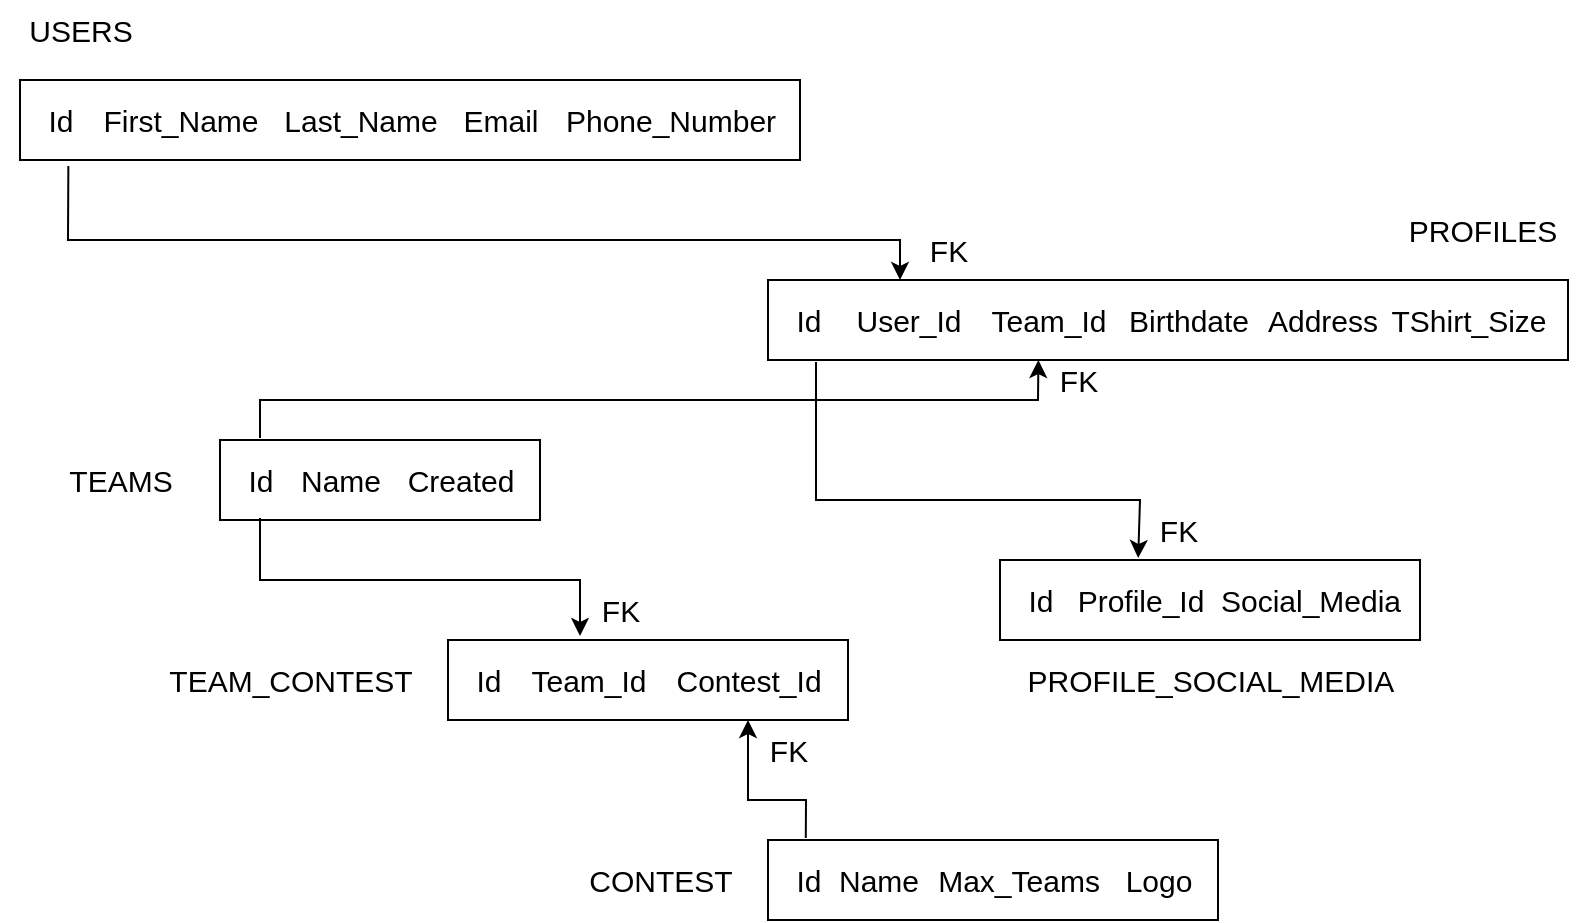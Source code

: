 <mxfile version="23.0.2" type="github">
  <diagram id="prtHgNgQTEPvFCAcTncT" name="Page-1">
    <mxGraphModel dx="954" dy="640" grid="1" gridSize="10" guides="1" tooltips="1" connect="1" arrows="1" fold="1" page="1" pageScale="1" pageWidth="827" pageHeight="1169" math="0" shadow="0">
      <root>
        <mxCell id="0" />
        <mxCell id="1" parent="0" />
        <mxCell id="-N5xLN-znwFIy5SRn2DN-1" value="" style="rounded=0;whiteSpace=wrap;html=1;" vertex="1" parent="1">
          <mxGeometry x="40" y="130" width="390" height="40" as="geometry" />
        </mxCell>
        <mxCell id="-N5xLN-znwFIy5SRn2DN-2" value="Id" style="text;html=1;align=center;verticalAlign=middle;resizable=0;points=[];autosize=1;strokeColor=none;fillColor=none;fontSize=15;" vertex="1" parent="1">
          <mxGeometry x="40" y="135" width="40" height="30" as="geometry" />
        </mxCell>
        <mxCell id="-N5xLN-znwFIy5SRn2DN-4" value="First_Name" style="text;html=1;align=center;verticalAlign=middle;resizable=0;points=[];autosize=1;strokeColor=none;fillColor=none;fontSize=15;" vertex="1" parent="1">
          <mxGeometry x="70" y="135" width="100" height="30" as="geometry" />
        </mxCell>
        <mxCell id="-N5xLN-znwFIy5SRn2DN-5" value="Last_Name" style="text;html=1;align=center;verticalAlign=middle;resizable=0;points=[];autosize=1;strokeColor=none;fillColor=none;fontSize=15;" vertex="1" parent="1">
          <mxGeometry x="160" y="135" width="100" height="30" as="geometry" />
        </mxCell>
        <mxCell id="-N5xLN-znwFIy5SRn2DN-6" value="Email" style="text;html=1;align=center;verticalAlign=middle;resizable=0;points=[];autosize=1;strokeColor=none;fillColor=none;fontSize=15;" vertex="1" parent="1">
          <mxGeometry x="250" y="135" width="60" height="30" as="geometry" />
        </mxCell>
        <mxCell id="-N5xLN-znwFIy5SRn2DN-7" value="Phone_Number" style="text;html=1;align=center;verticalAlign=middle;resizable=0;points=[];autosize=1;strokeColor=none;fillColor=none;fontSize=15;" vertex="1" parent="1">
          <mxGeometry x="300" y="135" width="130" height="30" as="geometry" />
        </mxCell>
        <mxCell id="-N5xLN-znwFIy5SRn2DN-9" value="" style="rounded=0;whiteSpace=wrap;html=1;" vertex="1" parent="1">
          <mxGeometry x="530" y="370" width="210" height="40" as="geometry" />
        </mxCell>
        <mxCell id="-N5xLN-znwFIy5SRn2DN-10" value="" style="rounded=0;whiteSpace=wrap;html=1;" vertex="1" parent="1">
          <mxGeometry x="140" y="310" width="160" height="40" as="geometry" />
        </mxCell>
        <mxCell id="-N5xLN-znwFIy5SRn2DN-11" value="" style="rounded=0;whiteSpace=wrap;html=1;" vertex="1" parent="1">
          <mxGeometry x="414" y="510" width="225" height="40" as="geometry" />
        </mxCell>
        <mxCell id="-N5xLN-znwFIy5SRn2DN-12" value="" style="rounded=0;whiteSpace=wrap;html=1;" vertex="1" parent="1">
          <mxGeometry x="414" y="230" width="400" height="40" as="geometry" />
        </mxCell>
        <mxCell id="-N5xLN-znwFIy5SRn2DN-13" value="" style="rounded=0;whiteSpace=wrap;html=1;" vertex="1" parent="1">
          <mxGeometry x="254" y="410" width="200" height="40" as="geometry" />
        </mxCell>
        <mxCell id="-N5xLN-znwFIy5SRn2DN-15" value="Id" style="text;html=1;align=center;verticalAlign=middle;resizable=0;points=[];autosize=1;strokeColor=none;fillColor=none;fontSize=15;" vertex="1" parent="1">
          <mxGeometry x="414" y="235" width="40" height="30" as="geometry" />
        </mxCell>
        <mxCell id="-N5xLN-znwFIy5SRn2DN-17" value="User_Id" style="text;html=1;align=center;verticalAlign=middle;resizable=0;points=[];autosize=1;strokeColor=none;fillColor=none;fontSize=15;" vertex="1" parent="1">
          <mxGeometry x="444" y="235" width="80" height="30" as="geometry" />
        </mxCell>
        <mxCell id="-N5xLN-znwFIy5SRn2DN-18" value="Team_Id" style="text;html=1;align=center;verticalAlign=middle;resizable=0;points=[];autosize=1;strokeColor=none;fillColor=none;fontSize=15;" vertex="1" parent="1">
          <mxGeometry x="514" y="235" width="80" height="30" as="geometry" />
        </mxCell>
        <mxCell id="-N5xLN-znwFIy5SRn2DN-19" value="Birthdate" style="text;html=1;align=center;verticalAlign=middle;resizable=0;points=[];autosize=1;strokeColor=none;fillColor=none;fontSize=15;" vertex="1" parent="1">
          <mxGeometry x="584" y="235" width="80" height="30" as="geometry" />
        </mxCell>
        <mxCell id="-N5xLN-znwFIy5SRn2DN-20" value="Address" style="text;html=1;align=center;verticalAlign=middle;resizable=0;points=[];autosize=1;strokeColor=none;fillColor=none;fontSize=15;" vertex="1" parent="1">
          <mxGeometry x="651" y="235" width="80" height="30" as="geometry" />
        </mxCell>
        <mxCell id="-N5xLN-znwFIy5SRn2DN-21" value="TShirt_Size" style="text;html=1;align=center;verticalAlign=middle;resizable=0;points=[];autosize=1;strokeColor=none;fillColor=none;fontSize=15;" vertex="1" parent="1">
          <mxGeometry x="714" y="235" width="100" height="30" as="geometry" />
        </mxCell>
        <mxCell id="-N5xLN-znwFIy5SRn2DN-22" value="Id" style="text;html=1;align=center;verticalAlign=middle;resizable=0;points=[];autosize=1;strokeColor=none;fillColor=none;fontSize=15;" vertex="1" parent="1">
          <mxGeometry x="530" y="375" width="40" height="30" as="geometry" />
        </mxCell>
        <mxCell id="-N5xLN-znwFIy5SRn2DN-23" value="Profile_Id" style="text;html=1;align=center;verticalAlign=middle;resizable=0;points=[];autosize=1;strokeColor=none;fillColor=none;fontSize=15;" vertex="1" parent="1">
          <mxGeometry x="555" y="375" width="90" height="30" as="geometry" />
        </mxCell>
        <mxCell id="-N5xLN-znwFIy5SRn2DN-24" value="Social_Media" style="text;html=1;align=center;verticalAlign=middle;resizable=0;points=[];autosize=1;strokeColor=none;fillColor=none;fontSize=15;" vertex="1" parent="1">
          <mxGeometry x="630" y="375" width="110" height="30" as="geometry" />
        </mxCell>
        <mxCell id="-N5xLN-znwFIy5SRn2DN-25" value="Id" style="text;html=1;align=center;verticalAlign=middle;resizable=0;points=[];autosize=1;strokeColor=none;fillColor=none;fontSize=15;" vertex="1" parent="1">
          <mxGeometry x="140" y="315" width="40" height="30" as="geometry" />
        </mxCell>
        <mxCell id="-N5xLN-znwFIy5SRn2DN-26" value="Name" style="text;html=1;align=center;verticalAlign=middle;resizable=0;points=[];autosize=1;strokeColor=none;fillColor=none;fontSize=15;" vertex="1" parent="1">
          <mxGeometry x="170" y="315" width="60" height="30" as="geometry" />
        </mxCell>
        <mxCell id="-N5xLN-znwFIy5SRn2DN-27" value="Created" style="text;html=1;align=center;verticalAlign=middle;resizable=0;points=[];autosize=1;strokeColor=none;fillColor=none;fontSize=15;" vertex="1" parent="1">
          <mxGeometry x="220" y="315" width="80" height="30" as="geometry" />
        </mxCell>
        <mxCell id="-N5xLN-znwFIy5SRn2DN-28" value="Id" style="text;html=1;align=center;verticalAlign=middle;resizable=0;points=[];autosize=1;strokeColor=none;fillColor=none;fontSize=15;" vertex="1" parent="1">
          <mxGeometry x="254" y="415" width="40" height="30" as="geometry" />
        </mxCell>
        <mxCell id="-N5xLN-znwFIy5SRn2DN-29" value="Team_Id" style="text;html=1;align=center;verticalAlign=middle;resizable=0;points=[];autosize=1;strokeColor=none;fillColor=none;fontSize=15;" vertex="1" parent="1">
          <mxGeometry x="284" y="415" width="80" height="30" as="geometry" />
        </mxCell>
        <mxCell id="-N5xLN-znwFIy5SRn2DN-30" value="Contest_Id" style="text;html=1;align=center;verticalAlign=middle;resizable=0;points=[];autosize=1;strokeColor=none;fillColor=none;fontSize=15;" vertex="1" parent="1">
          <mxGeometry x="354" y="415" width="100" height="30" as="geometry" />
        </mxCell>
        <mxCell id="-N5xLN-znwFIy5SRn2DN-31" value="Id" style="text;html=1;align=center;verticalAlign=middle;resizable=0;points=[];autosize=1;strokeColor=none;fillColor=none;fontSize=15;" vertex="1" parent="1">
          <mxGeometry x="414" y="515" width="40" height="30" as="geometry" />
        </mxCell>
        <mxCell id="-N5xLN-znwFIy5SRn2DN-32" value="Name" style="text;html=1;align=center;verticalAlign=middle;resizable=0;points=[];autosize=1;strokeColor=none;fillColor=none;fontSize=15;" vertex="1" parent="1">
          <mxGeometry x="439" y="515" width="60" height="30" as="geometry" />
        </mxCell>
        <mxCell id="-N5xLN-znwFIy5SRn2DN-33" value="Max_Teams" style="text;html=1;align=center;verticalAlign=middle;resizable=0;points=[];autosize=1;strokeColor=none;fillColor=none;fontSize=15;" vertex="1" parent="1">
          <mxGeometry x="489" y="515" width="100" height="30" as="geometry" />
        </mxCell>
        <mxCell id="-N5xLN-znwFIy5SRn2DN-34" value="Logo" style="text;html=1;align=center;verticalAlign=middle;resizable=0;points=[];autosize=1;strokeColor=none;fillColor=none;fontSize=15;" vertex="1" parent="1">
          <mxGeometry x="579" y="515" width="60" height="30" as="geometry" />
        </mxCell>
        <mxCell id="-N5xLN-znwFIy5SRn2DN-38" value="" style="endArrow=classic;html=1;rounded=0;entryX=0.062;entryY=1.075;entryDx=0;entryDy=0;entryPerimeter=0;exitX=0.062;exitY=1.075;exitDx=0;exitDy=0;exitPerimeter=0;" edge="1" parent="1" source="-N5xLN-znwFIy5SRn2DN-1">
          <mxGeometry width="50" height="50" relative="1" as="geometry">
            <mxPoint x="500" y="160" as="sourcePoint" />
            <mxPoint x="480" y="230" as="targetPoint" />
            <Array as="points">
              <mxPoint x="64" y="210" />
              <mxPoint x="480" y="210" />
            </Array>
          </mxGeometry>
        </mxCell>
        <mxCell id="-N5xLN-znwFIy5SRn2DN-39" value="" style="endArrow=classic;html=1;rounded=0;entryX=0.338;entryY=1;entryDx=0;entryDy=0;entryPerimeter=0;exitX=0.125;exitY=-0.025;exitDx=0;exitDy=0;exitPerimeter=0;" edge="1" parent="1" source="-N5xLN-znwFIy5SRn2DN-10" target="-N5xLN-znwFIy5SRn2DN-12">
          <mxGeometry width="50" height="50" relative="1" as="geometry">
            <mxPoint x="240" y="280" as="sourcePoint" />
            <mxPoint x="550" y="280" as="targetPoint" />
            <Array as="points">
              <mxPoint x="160" y="290" />
              <mxPoint x="260" y="290" />
              <mxPoint x="360" y="290" />
              <mxPoint x="460" y="290" />
              <mxPoint x="549" y="290" />
            </Array>
          </mxGeometry>
        </mxCell>
        <mxCell id="-N5xLN-znwFIy5SRn2DN-40" value="" style="endArrow=classic;html=1;rounded=0;exitX=0.125;exitY=0.975;exitDx=0;exitDy=0;exitPerimeter=0;entryX=0.33;entryY=-0.05;entryDx=0;entryDy=0;entryPerimeter=0;" edge="1" parent="1" source="-N5xLN-znwFIy5SRn2DN-10" target="-N5xLN-znwFIy5SRn2DN-13">
          <mxGeometry width="50" height="50" relative="1" as="geometry">
            <mxPoint x="370" y="350" as="sourcePoint" />
            <mxPoint x="320" y="400" as="targetPoint" />
            <Array as="points">
              <mxPoint x="160" y="380" />
              <mxPoint x="320" y="380" />
            </Array>
          </mxGeometry>
        </mxCell>
        <mxCell id="-N5xLN-znwFIy5SRn2DN-42" value="" style="endArrow=classic;html=1;rounded=0;exitX=0.084;exitY=-0.025;exitDx=0;exitDy=0;exitPerimeter=0;entryX=0.75;entryY=1;entryDx=0;entryDy=0;" edge="1" parent="1" source="-N5xLN-znwFIy5SRn2DN-11" target="-N5xLN-znwFIy5SRn2DN-13">
          <mxGeometry width="50" height="50" relative="1" as="geometry">
            <mxPoint x="464" y="495" as="sourcePoint" />
            <mxPoint x="514" y="445" as="targetPoint" />
            <Array as="points">
              <mxPoint x="433" y="490" />
              <mxPoint x="404" y="490" />
            </Array>
          </mxGeometry>
        </mxCell>
        <mxCell id="-N5xLN-znwFIy5SRn2DN-44" value="FK" style="text;html=1;align=center;verticalAlign=middle;resizable=0;points=[];autosize=1;strokeColor=none;fillColor=none;fontSize=15;" vertex="1" parent="1">
          <mxGeometry x="484" y="200" width="40" height="30" as="geometry" />
        </mxCell>
        <mxCell id="-N5xLN-znwFIy5SRn2DN-45" value="FK" style="text;html=1;align=center;verticalAlign=middle;resizable=0;points=[];autosize=1;strokeColor=none;fillColor=none;fontSize=15;" vertex="1" parent="1">
          <mxGeometry x="549" y="265" width="40" height="30" as="geometry" />
        </mxCell>
        <mxCell id="-N5xLN-znwFIy5SRn2DN-46" value="FK" style="text;html=1;align=center;verticalAlign=middle;resizable=0;points=[];autosize=1;strokeColor=none;fillColor=none;fontSize=15;" vertex="1" parent="1">
          <mxGeometry x="404" y="450" width="40" height="30" as="geometry" />
        </mxCell>
        <mxCell id="-N5xLN-znwFIy5SRn2DN-47" value="" style="endArrow=classic;html=1;rounded=0;exitX=0.06;exitY=1.025;exitDx=0;exitDy=0;exitPerimeter=0;entryX=0.329;entryY=-0.025;entryDx=0;entryDy=0;entryPerimeter=0;" edge="1" parent="1" source="-N5xLN-znwFIy5SRn2DN-12" target="-N5xLN-znwFIy5SRn2DN-9">
          <mxGeometry width="50" height="50" relative="1" as="geometry">
            <mxPoint x="645" y="295" as="sourcePoint" />
            <mxPoint x="595" y="345" as="targetPoint" />
            <Array as="points">
              <mxPoint x="438" y="340" />
              <mxPoint x="600" y="340" />
            </Array>
          </mxGeometry>
        </mxCell>
        <mxCell id="-N5xLN-znwFIy5SRn2DN-48" value="FK" style="text;html=1;align=center;verticalAlign=middle;resizable=0;points=[];autosize=1;strokeColor=none;fillColor=none;fontSize=15;" vertex="1" parent="1">
          <mxGeometry x="599" y="340" width="40" height="30" as="geometry" />
        </mxCell>
        <mxCell id="-N5xLN-znwFIy5SRn2DN-49" value="FK" style="text;html=1;align=center;verticalAlign=middle;resizable=0;points=[];autosize=1;strokeColor=none;fillColor=none;fontSize=15;" vertex="1" parent="1">
          <mxGeometry x="320" y="380" width="40" height="30" as="geometry" />
        </mxCell>
        <mxCell id="-N5xLN-znwFIy5SRn2DN-50" value="USERS" style="text;html=1;align=center;verticalAlign=middle;resizable=0;points=[];autosize=1;strokeColor=none;fillColor=none;fontSize=15;" vertex="1" parent="1">
          <mxGeometry x="30" y="90" width="80" height="30" as="geometry" />
        </mxCell>
        <mxCell id="-N5xLN-znwFIy5SRn2DN-51" value="PROFILES" style="text;html=1;align=center;verticalAlign=middle;resizable=0;points=[];autosize=1;strokeColor=none;fillColor=none;fontSize=15;" vertex="1" parent="1">
          <mxGeometry x="721" y="190" width="100" height="30" as="geometry" />
        </mxCell>
        <mxCell id="-N5xLN-znwFIy5SRn2DN-52" value="TEAMS" style="text;html=1;align=center;verticalAlign=middle;resizable=0;points=[];autosize=1;strokeColor=none;fillColor=none;fontSize=15;" vertex="1" parent="1">
          <mxGeometry x="50" y="315" width="80" height="30" as="geometry" />
        </mxCell>
        <mxCell id="-N5xLN-znwFIy5SRn2DN-53" value="PROFILE_SOCIAL_MEDIA" style="text;html=1;align=center;verticalAlign=middle;resizable=0;points=[];autosize=1;strokeColor=none;fillColor=none;fontSize=15;" vertex="1" parent="1">
          <mxGeometry x="530" y="415" width="210" height="30" as="geometry" />
        </mxCell>
        <mxCell id="-N5xLN-znwFIy5SRn2DN-54" value="TEAM_CONTEST" style="text;html=1;align=center;verticalAlign=middle;resizable=0;points=[];autosize=1;strokeColor=none;fillColor=none;fontSize=15;" vertex="1" parent="1">
          <mxGeometry x="100" y="415" width="150" height="30" as="geometry" />
        </mxCell>
        <mxCell id="-N5xLN-znwFIy5SRn2DN-55" value="CONTEST" style="text;html=1;align=center;verticalAlign=middle;resizable=0;points=[];autosize=1;strokeColor=none;fillColor=none;fontSize=15;" vertex="1" parent="1">
          <mxGeometry x="310" y="515" width="100" height="30" as="geometry" />
        </mxCell>
      </root>
    </mxGraphModel>
  </diagram>
</mxfile>
